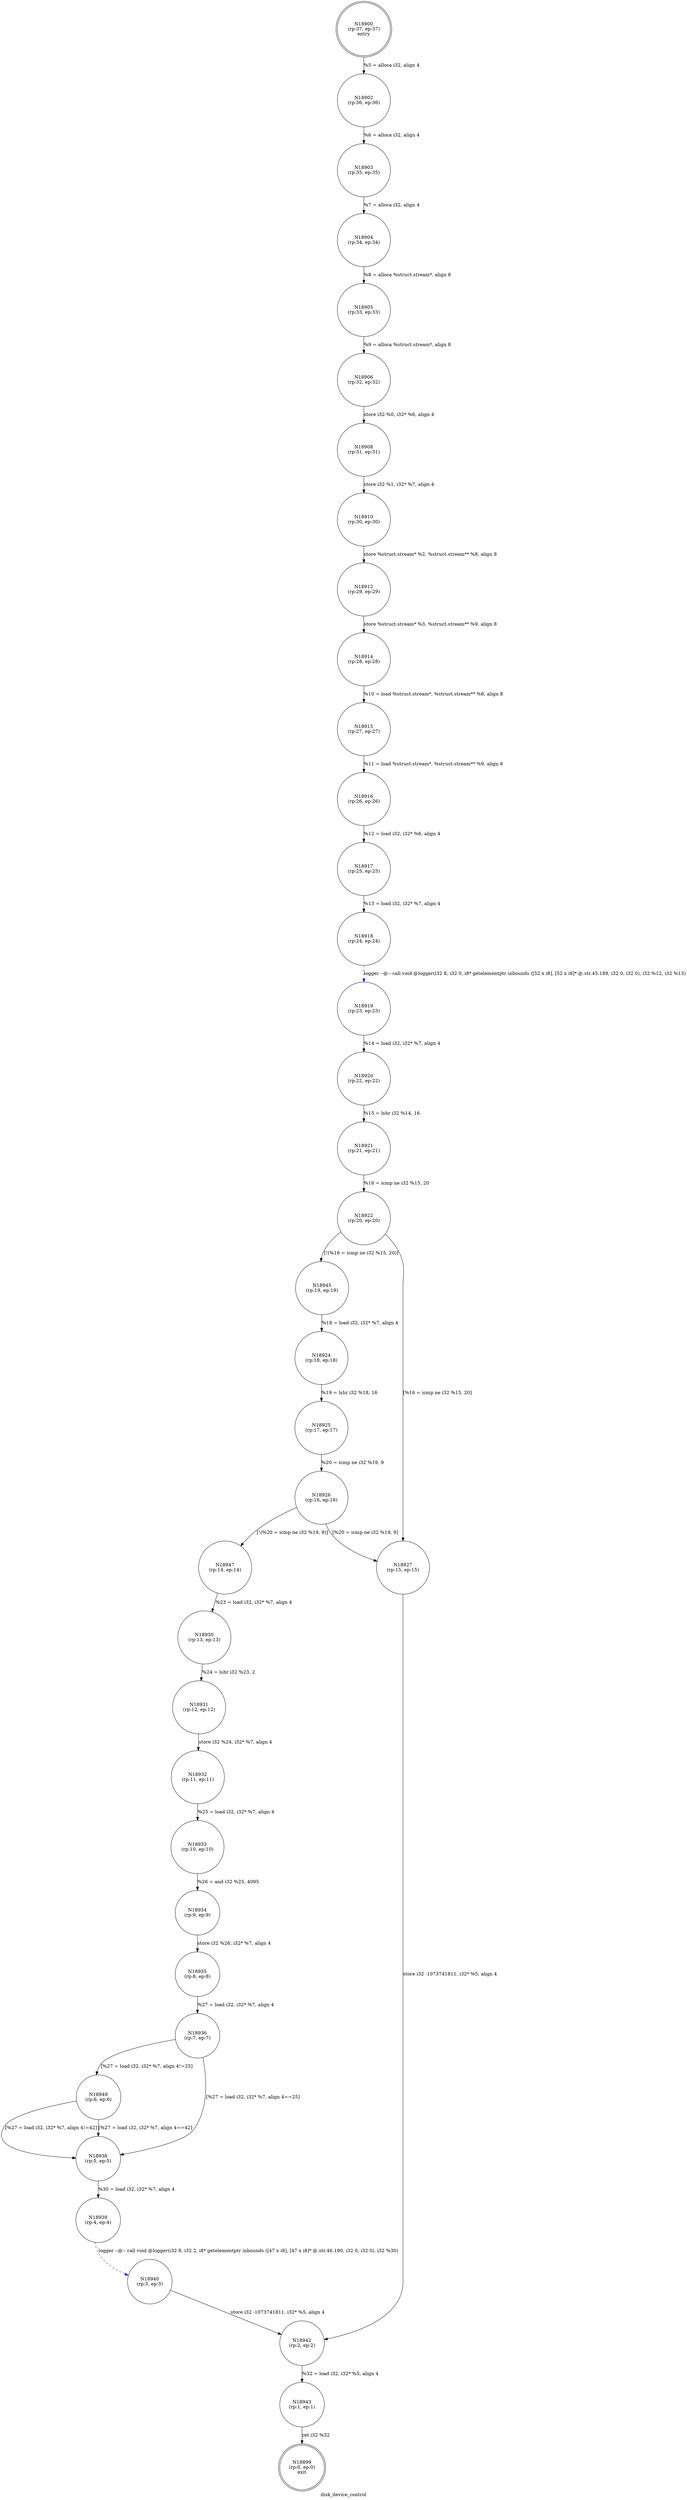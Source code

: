 digraph disk_device_control {
label="disk_device_control"
18899 [label="N18899\n(rp:0, ep:0)\nexit", shape="doublecircle"]
18900 [label="N18900\n(rp:37, ep:37)\nentry", shape="doublecircle"]
18900 -> 18902 [label="%5 = alloca i32, align 4"]
18902 [label="N18902\n(rp:36, ep:36)", shape="circle"]
18902 -> 18903 [label="%6 = alloca i32, align 4"]
18903 [label="N18903\n(rp:35, ep:35)", shape="circle"]
18903 -> 18904 [label="%7 = alloca i32, align 4"]
18904 [label="N18904\n(rp:34, ep:34)", shape="circle"]
18904 -> 18905 [label="%8 = alloca %struct.stream*, align 8"]
18905 [label="N18905\n(rp:33, ep:33)", shape="circle"]
18905 -> 18906 [label="%9 = alloca %struct.stream*, align 8"]
18906 [label="N18906\n(rp:32, ep:32)", shape="circle"]
18906 -> 18908 [label="store i32 %0, i32* %6, align 4"]
18908 [label="N18908\n(rp:31, ep:31)", shape="circle"]
18908 -> 18910 [label="store i32 %1, i32* %7, align 4"]
18910 [label="N18910\n(rp:30, ep:30)", shape="circle"]
18910 -> 18912 [label="store %struct.stream* %2, %struct.stream** %8, align 8"]
18912 [label="N18912\n(rp:29, ep:29)", shape="circle"]
18912 -> 18914 [label="store %struct.stream* %3, %struct.stream** %9, align 8"]
18914 [label="N18914\n(rp:28, ep:28)", shape="circle"]
18914 -> 18915 [label="%10 = load %struct.stream*, %struct.stream** %8, align 8"]
18915 [label="N18915\n(rp:27, ep:27)", shape="circle"]
18915 -> 18916 [label="%11 = load %struct.stream*, %struct.stream** %9, align 8"]
18916 [label="N18916\n(rp:26, ep:26)", shape="circle"]
18916 -> 18917 [label="%12 = load i32, i32* %6, align 4"]
18917 [label="N18917\n(rp:25, ep:25)", shape="circle"]
18917 -> 18918 [label="%13 = load i32, i32* %7, align 4"]
18918 [label="N18918\n(rp:24, ep:24)", shape="circle"]
18918 -> 18919 [label="logger --@-- call void @logger(i32 8, i32 0, i8* getelementptr inbounds ([52 x i8], [52 x i8]* @.str.45.189, i32 0, i32 0), i32 %12, i32 %13)", style="dashed", color="blue"]
18919 [label="N18919\n(rp:23, ep:23)", shape="circle"]
18919 -> 18920 [label="%14 = load i32, i32* %7, align 4"]
18920 [label="N18920\n(rp:22, ep:22)", shape="circle"]
18920 -> 18921 [label="%15 = lshr i32 %14, 16"]
18921 [label="N18921\n(rp:21, ep:21)", shape="circle"]
18921 -> 18922 [label="%16 = icmp ne i32 %15, 20"]
18922 [label="N18922\n(rp:20, ep:20)", shape="circle"]
18922 -> 18945 [label="[!(%16 = icmp ne i32 %15, 20)]"]
18922 -> 18927 [label="[%16 = icmp ne i32 %15, 20]"]
18924 [label="N18924\n(rp:18, ep:18)", shape="circle"]
18924 -> 18925 [label="%19 = lshr i32 %18, 16"]
18925 [label="N18925\n(rp:17, ep:17)", shape="circle"]
18925 -> 18926 [label="%20 = icmp ne i32 %19, 9"]
18926 [label="N18926\n(rp:16, ep:16)", shape="circle"]
18926 -> 18947 [label="[!(%20 = icmp ne i32 %19, 9)]"]
18926 -> 18927 [label="[%20 = icmp ne i32 %19, 9]"]
18927 [label="N18927\n(rp:15, ep:15)", shape="circle"]
18927 -> 18942 [label="store i32 -1073741811, i32* %5, align 4"]
18930 [label="N18930\n(rp:13, ep:13)", shape="circle"]
18930 -> 18931 [label="%24 = lshr i32 %23, 2"]
18931 [label="N18931\n(rp:12, ep:12)", shape="circle"]
18931 -> 18932 [label="store i32 %24, i32* %7, align 4"]
18932 [label="N18932\n(rp:11, ep:11)", shape="circle"]
18932 -> 18933 [label="%25 = load i32, i32* %7, align 4"]
18933 [label="N18933\n(rp:10, ep:10)", shape="circle"]
18933 -> 18934 [label="%26 = and i32 %25, 4095"]
18934 [label="N18934\n(rp:9, ep:9)", shape="circle"]
18934 -> 18935 [label="store i32 %26, i32* %7, align 4"]
18935 [label="N18935\n(rp:8, ep:8)", shape="circle"]
18935 -> 18936 [label="%27 = load i32, i32* %7, align 4"]
18936 [label="N18936\n(rp:7, ep:7)", shape="circle"]
18936 -> 18949 [label="[%27 = load i32, i32* %7, align 4!=25]"]
18936 -> 18938 [label="[%27 = load i32, i32* %7, align 4==25]"]
18938 [label="N18938\n(rp:5, ep:5)", shape="circle"]
18938 -> 18939 [label="%30 = load i32, i32* %7, align 4"]
18939 [label="N18939\n(rp:4, ep:4)", shape="circle"]
18939 -> 18940 [label="logger --@-- call void @logger(i32 8, i32 2, i8* getelementptr inbounds ([47 x i8], [47 x i8]* @.str.46.190, i32 0, i32 0), i32 %30)", style="dashed", color="blue"]
18940 [label="N18940\n(rp:3, ep:3)", shape="circle"]
18940 -> 18942 [label="store i32 -1073741811, i32* %5, align 4"]
18942 [label="N18942\n(rp:2, ep:2)", shape="circle"]
18942 -> 18943 [label="%32 = load i32, i32* %5, align 4"]
18943 [label="N18943\n(rp:1, ep:1)", shape="circle"]
18943 -> 18899 [label="ret i32 %32"]
18945 [label="N18945\n(rp:19, ep:19)", shape="circle"]
18945 -> 18924 [label="%18 = load i32, i32* %7, align 4"]
18947 [label="N18947\n(rp:14, ep:14)", shape="circle"]
18947 -> 18930 [label="%23 = load i32, i32* %7, align 4"]
18949 [label="N18949\n(rp:6, ep:6)", shape="circle"]
18949 -> 18938 [label="[%27 = load i32, i32* %7, align 4==42]"]
18949 -> 18938 [label="[%27 = load i32, i32* %7, align 4!=42]"]
}
